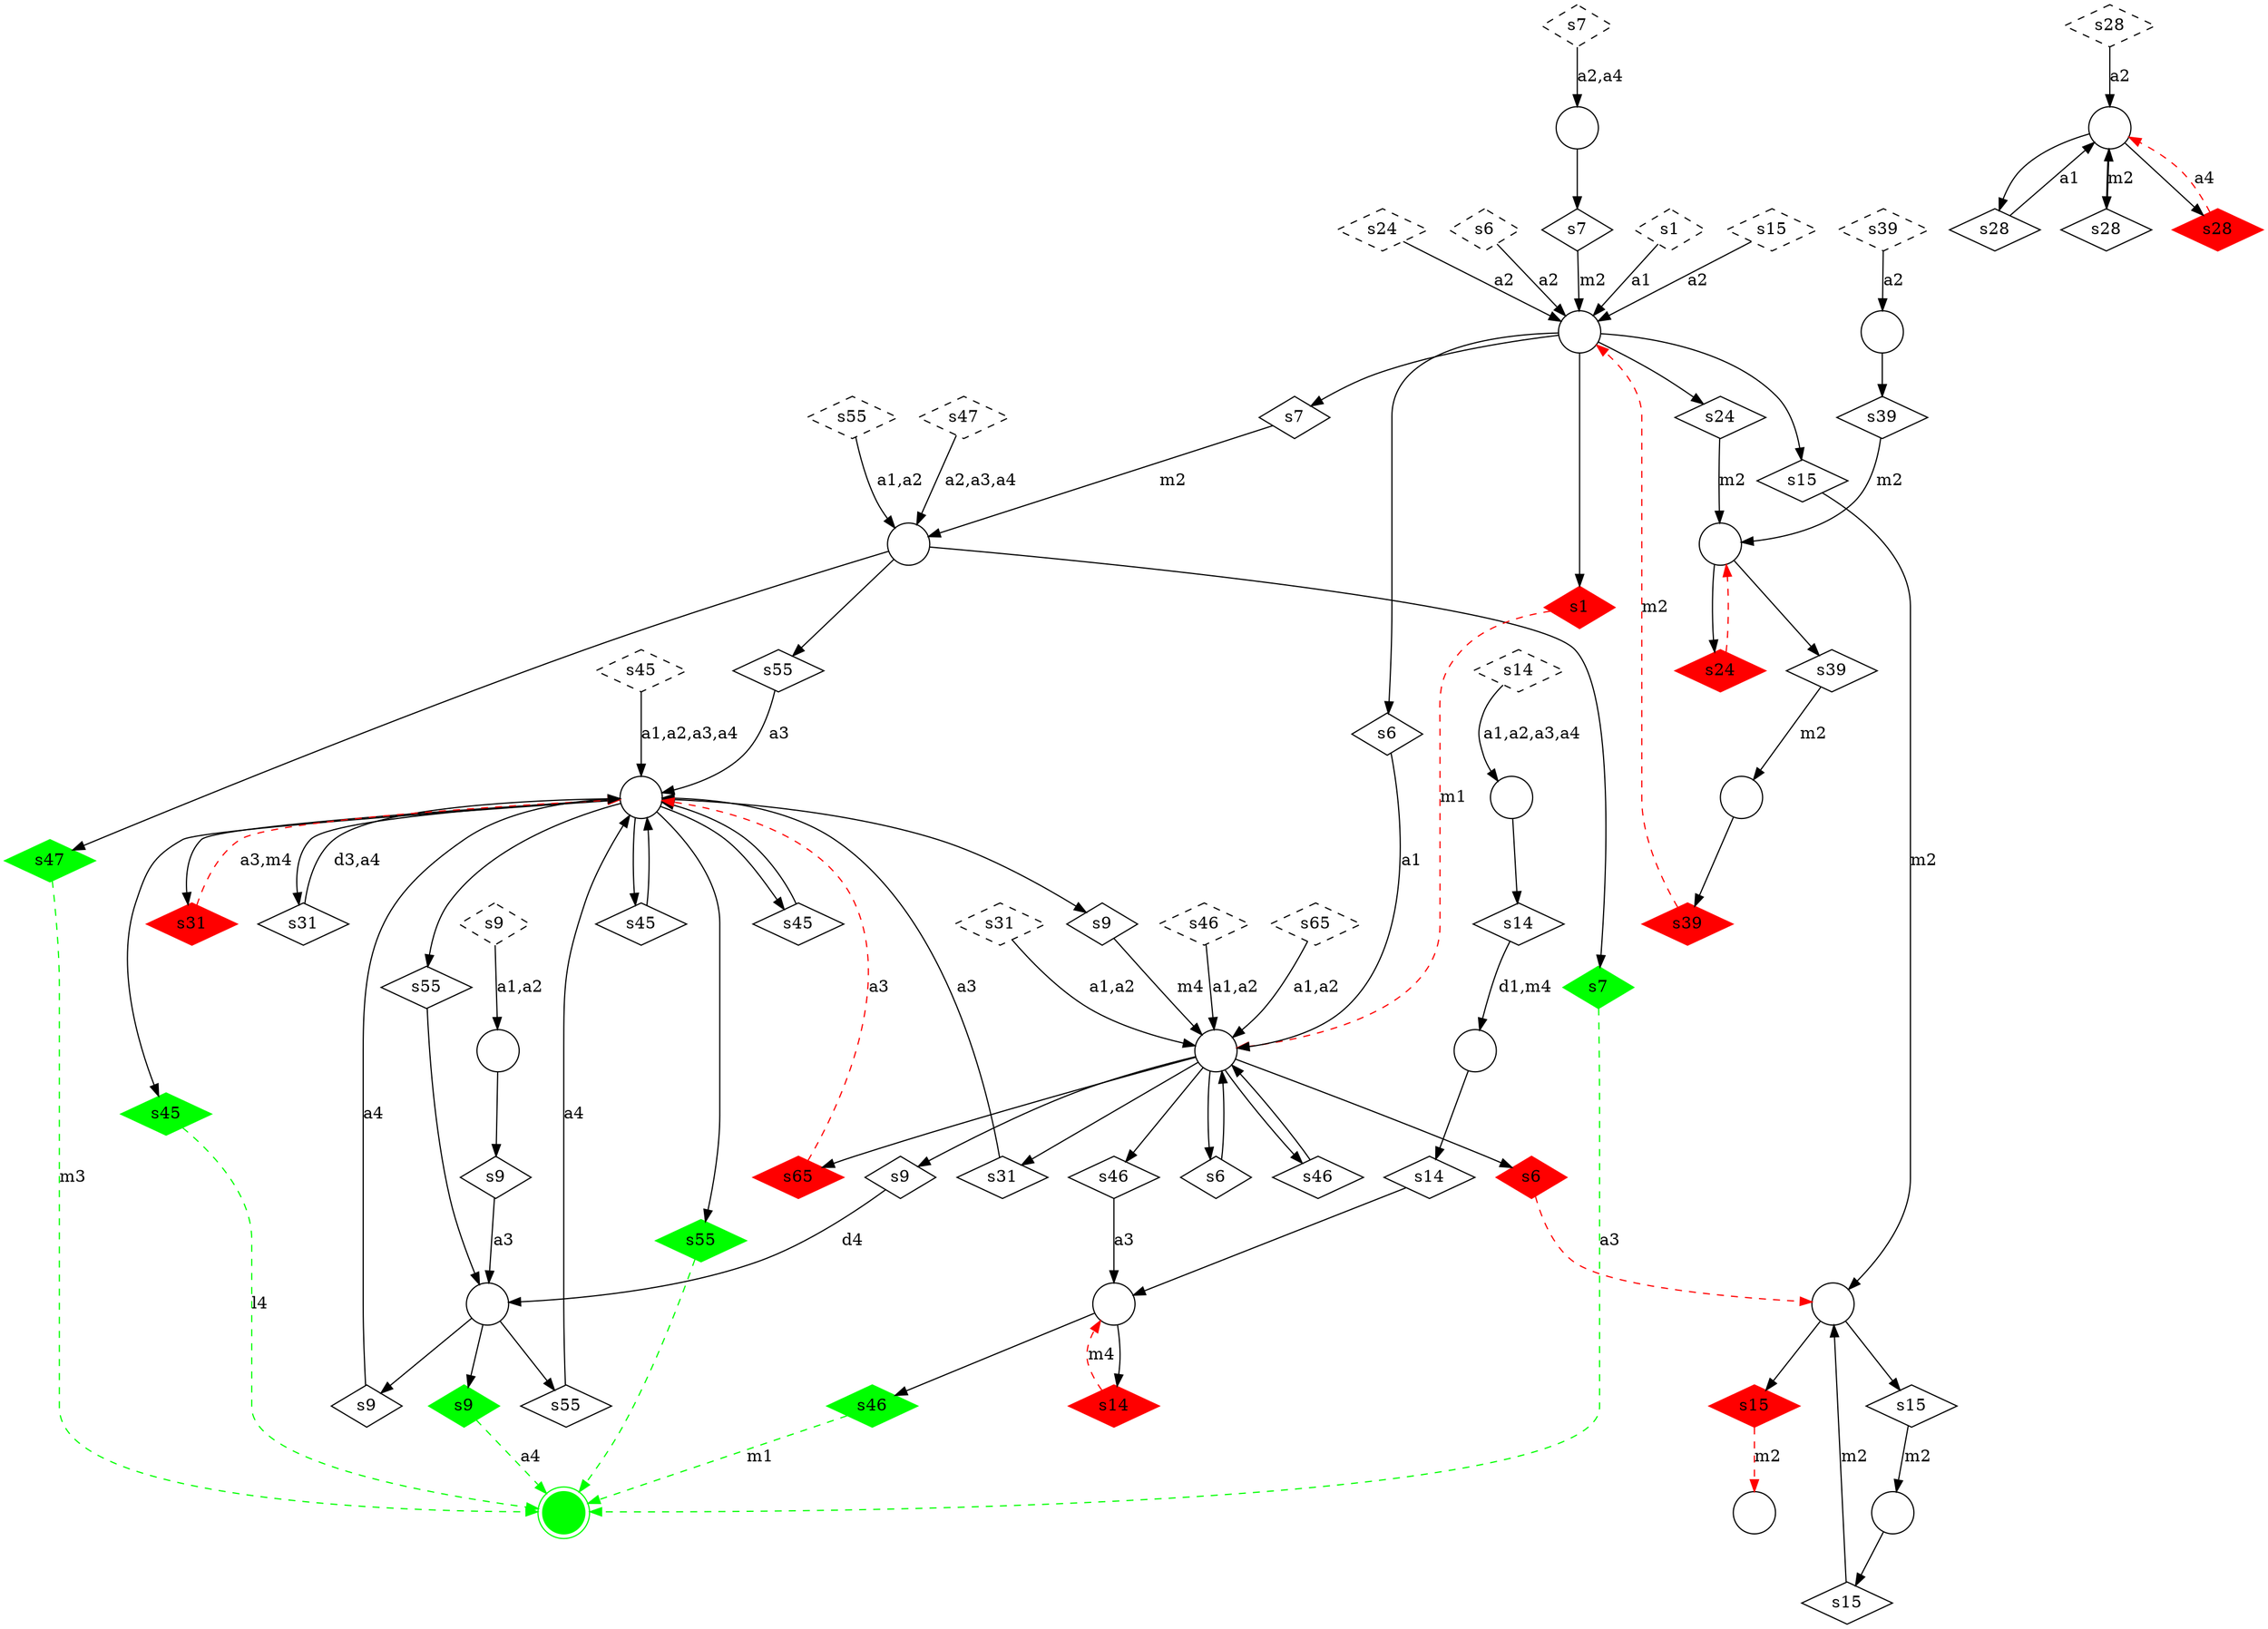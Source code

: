 digraph G {
  m10 [shape=doublecircle, color = "green", style = "filled", label=""];
  m17 [shape=circle,  label=""];
  m13 [shape=circle,  label=""];
  m1 [shape=circle,  label=""];
  m11 [shape=circle,  label=""];
  m4 [shape=circle,  label=""];
  m3 [shape=circle,  label=""];
  m2 [shape=circle,  label=""];
  m12 [shape=circle,  label=""];
  m7 [shape=circle,  label=""];
  m14 [shape=circle,  label=""];
  m15 [shape=circle,  label=""];
  m5 [shape=circle,  label=""];
  m16 [shape=circle,  label=""];
  m6 [shape=circle,  label=""];
  m8 [shape=circle,  label=""];
  m9 [shape=circle,  label=""];
  m0 [shape=circle,  label=""];
  u_s1_0 [shape=diamond, style = "dashed", label="s1"];
  u_s1_1 [shape=diamond, color = "red", style = "filled", label="s1"];
  u_s14_0 [shape=diamond, style = "dashed", label="s14"];
  u_s14_1 [shape=diamond,  label="s14"];
  u_s14_2 [shape=diamond,  label="s14"];
  u_s14_3 [shape=diamond, color = "red", style = "filled", label="s14"];
  u_s15_0 [shape=diamond, style = "dashed", label="s15"];
  u_s15_1 [shape=diamond,  label="s15"];
  u_s15_2 [shape=diamond,  label="s15"];
  u_s15_3 [shape=diamond,  label="s15"];
  u_s15_4 [shape=diamond, color = "red", style = "filled", label="s15"];
  u_s24_0 [shape=diamond, style = "dashed", label="s24"];
  u_s24_1 [shape=diamond,  label="s24"];
  u_s24_2 [shape=diamond, color = "red", style = "filled", label="s24"];
  u_s28_0 [shape=diamond, style = "dashed", label="s28"];
  u_s28_1 [shape=diamond,  label="s28"];
  u_s28_2 [shape=diamond,  label="s28"];
  u_s28_3 [shape=diamond, color = "red", style = "filled", label="s28"];
  u_s31_0 [shape=diamond, style = "dashed", label="s31"];
  u_s31_1 [shape=diamond,  label="s31"];
  u_s31_2 [shape=diamond,  label="s31"];
  u_s31_3 [shape=diamond, color = "red", style = "filled", label="s31"];
  u_s39_0 [shape=diamond, style = "dashed", label="s39"];
  u_s39_1 [shape=diamond,  label="s39"];
  u_s39_2 [shape=diamond,  label="s39"];
  u_s39_3 [shape=diamond, color = "red", style = "filled", label="s39"];
  u_s45_0 [shape=diamond, style = "dashed", label="s45"];
  u_s45_1 [shape=diamond,  label="s45"];
  u_s45_2 [shape=diamond,  label="s45"];
  u_s45_3 [shape=diamond, color = "green", style = "filled", label="s45"];
  u_s46_0 [shape=diamond, style = "dashed", label="s46"];
  u_s46_1 [shape=diamond,  label="s46"];
  u_s46_2 [shape=diamond,  label="s46"];
  u_s46_3 [shape=diamond, color = "green", style = "filled", label="s46"];
  u_s47_0 [shape=diamond, style = "dashed", label="s47"];
  u_s47_1 [shape=diamond, color = "green", style = "filled", label="s47"];
  u_s55_0 [shape=diamond, style = "dashed", label="s55"];
  u_s55_1 [shape=diamond,  label="s55"];
  u_s55_2 [shape=diamond,  label="s55"];
  u_s55_3 [shape=diamond,  label="s55"];
  u_s55_4 [shape=diamond, color = "green", style = "filled", label="s55"];
  u_s6_0 [shape=diamond, style = "dashed", label="s6"];
  u_s6_1 [shape=diamond,  label="s6"];
  u_s6_2 [shape=diamond,  label="s6"];
  u_s6_3 [shape=diamond, color = "red", style = "filled", label="s6"];
  u_s65_0 [shape=diamond, style = "dashed", label="s65"];
  u_s65_1 [shape=diamond, color = "red", style = "filled", label="s65"];
  u_s7_0 [shape=diamond, style = "dashed", label="s7"];
  u_s7_1 [shape=diamond,  label="s7"];
  u_s7_2 [shape=diamond,  label="s7"];
  u_s7_3 [shape=diamond, color = "green", style = "filled", label="s7"];
  u_s9_0 [shape=diamond, style = "dashed", label="s9"];
  u_s9_1 [shape=diamond,  label="s9"];
  u_s9_2 [shape=diamond,  label="s9"];
  u_s9_3 [shape=diamond,  label="s9"];
  u_s9_4 [shape=diamond,  label="s9"];
  u_s9_5 [shape=diamond, color = "green", style = "filled", label="s9"];
  u_s1_0 -> m17 [label="a1" ];
  m17 -> u_s1_1 [label="" ];
  u_s1_1 -> m8 [label="m1" , color = "red", style = "dashed"];
  u_s14_0 -> m12 [label="a1,a2,a3,a4" ];
  m12 -> u_s14_1 [label="" ];
  u_s14_1 -> m11 [label="d1,m4" ];
  m11 -> u_s14_2 [label="" ];
  u_s14_2 -> m13 [label="" ];
  m13 -> u_s14_3 [label="" ];
  u_s14_3 -> m13 [label="m4" , color = "red", style = "dashed"];
  u_s15_0 -> m17 [label="a2" ];
  m17 -> u_s15_1 [label="" ];
  u_s15_1 -> m14 [label="m2" ];
  m14 -> u_s15_2 [label="" ];
  u_s15_2 -> m16 [label="m2" ];
  m16 -> u_s15_3 [label="" ];
  u_s15_3 -> m14 [label="m2" ];
  m14 -> u_s15_4 [label="" ];
  u_s15_4 -> m3 [label="m2" , color = "red", style = "dashed"];
  u_s24_0 -> m17 [label="a2" ];
  m17 -> u_s24_1 [label="" ];
  u_s24_1 -> m4 [label="m2" ];
  m4 -> u_s24_2 [label="" ];
  u_s24_2 -> m4 [label="" , color = "red", style = "dashed"];
  u_s28_0 -> m2 [label="a2" ];
  m2 -> u_s28_1 [label="" ];
  u_s28_1 -> m2 [label="a1" ];
  m2 -> u_s28_2 [label="" ];
  u_s28_2 -> m2 [label="m2" ];
  m2 -> u_s28_3 [label="" ];
  u_s28_3 -> m2 [label="a4" , color = "red", style = "dashed"];
  u_s31_0 -> m8 [label="a1,a2" ];
  m8 -> u_s31_1 [label="" ];
  u_s31_1 -> m6 [label="a3" ];
  m6 -> u_s31_2 [label="" ];
  u_s31_2 -> m6 [label="d3,a4" ];
  m6 -> u_s31_3 [label="" ];
  u_s31_3 -> m6 [label="a3,m4" , color = "red", style = "dashed"];
  u_s39_0 -> m9 [label="a2" ];
  m9 -> u_s39_1 [label="" ];
  u_s39_1 -> m4 [label="m2" ];
  m4 -> u_s39_2 [label="" ];
  u_s39_2 -> m7 [label="m2" ];
  m7 -> u_s39_3 [label="" ];
  u_s39_3 -> m17 [label="m2" , color = "red", style = "dashed"];
  u_s45_0 -> m6 [label="a1,a2,a3,a4" ];
  m6 -> u_s45_1 [label="" ];
  u_s45_1 -> m6 [label="" ];
  m6 -> u_s45_2 [label="" ];
  u_s45_2 -> m6 [label="" ];
  m6 -> u_s45_3 [label="" ];
  u_s45_3 -> m10 [label="l4" , color = "green", style = "dashed"];
  u_s46_0 -> m8 [label="a1,a2" ];
  m8 -> u_s46_1 [label="" ];
  u_s46_1 -> m8 [label="" ];
  m8 -> u_s46_2 [label="" ];
  u_s46_2 -> m13 [label="a3" ];
  m13 -> u_s46_3 [label="" ];
  u_s46_3 -> m10 [label="m1" , color = "green", style = "dashed"];
  u_s47_0 -> m5 [label="a2,a3,a4" ];
  m5 -> u_s47_1 [label="" ];
  u_s47_1 -> m10 [label="m3" , color = "green", style = "dashed"];
  u_s55_0 -> m5 [label="a1,a2" ];
  m5 -> u_s55_1 [label="" ];
  u_s55_1 -> m6 [label="a3" ];
  m6 -> u_s55_2 [label="" ];
  u_s55_2 -> m0 [label="" ];
  m0 -> u_s55_3 [label="" ];
  u_s55_3 -> m6 [label="a4" ];
  m6 -> u_s55_4 [label="" ];
  u_s55_4 -> m10 [label="" , color = "green", style = "dashed"];
  u_s6_0 -> m17 [label="a2" ];
  m17 -> u_s6_1 [label="" ];
  u_s6_1 -> m8 [label="a1" ];
  m8 -> u_s6_2 [label="" ];
  u_s6_2 -> m8 [label="" ];
  m8 -> u_s6_3 [label="" ];
  u_s6_3 -> m14 [label="" , color = "red", style = "dashed"];
  u_s65_0 -> m8 [label="a1,a2" ];
  m8 -> u_s65_1 [label="" ];
  u_s65_1 -> m6 [label="a3" , color = "red", style = "dashed"];
  u_s7_0 -> m15 [label="a2,a4" ];
  m15 -> u_s7_1 [label="" ];
  u_s7_1 -> m17 [label="m2" ];
  m17 -> u_s7_2 [label="" ];
  u_s7_2 -> m5 [label="m2" ];
  m5 -> u_s7_3 [label="" ];
  u_s7_3 -> m10 [label="a3" , color = "green", style = "dashed"];
  u_s9_0 -> m1 [label="a1,a2" ];
  m1 -> u_s9_1 [label="" ];
  u_s9_1 -> m0 [label="a3" ];
  m0 -> u_s9_2 [label="" ];
  u_s9_2 -> m6 [label="a4" ];
  m6 -> u_s9_3 [label="" ];
  u_s9_3 -> m8 [label="m4" ];
  m8 -> u_s9_4 [label="" ];
  u_s9_4 -> m0 [label="d4" ];
  m0 -> u_s9_5 [label="" ];
  u_s9_5 -> m10 [label="a4" , color = "green", style = "dashed"];
}
